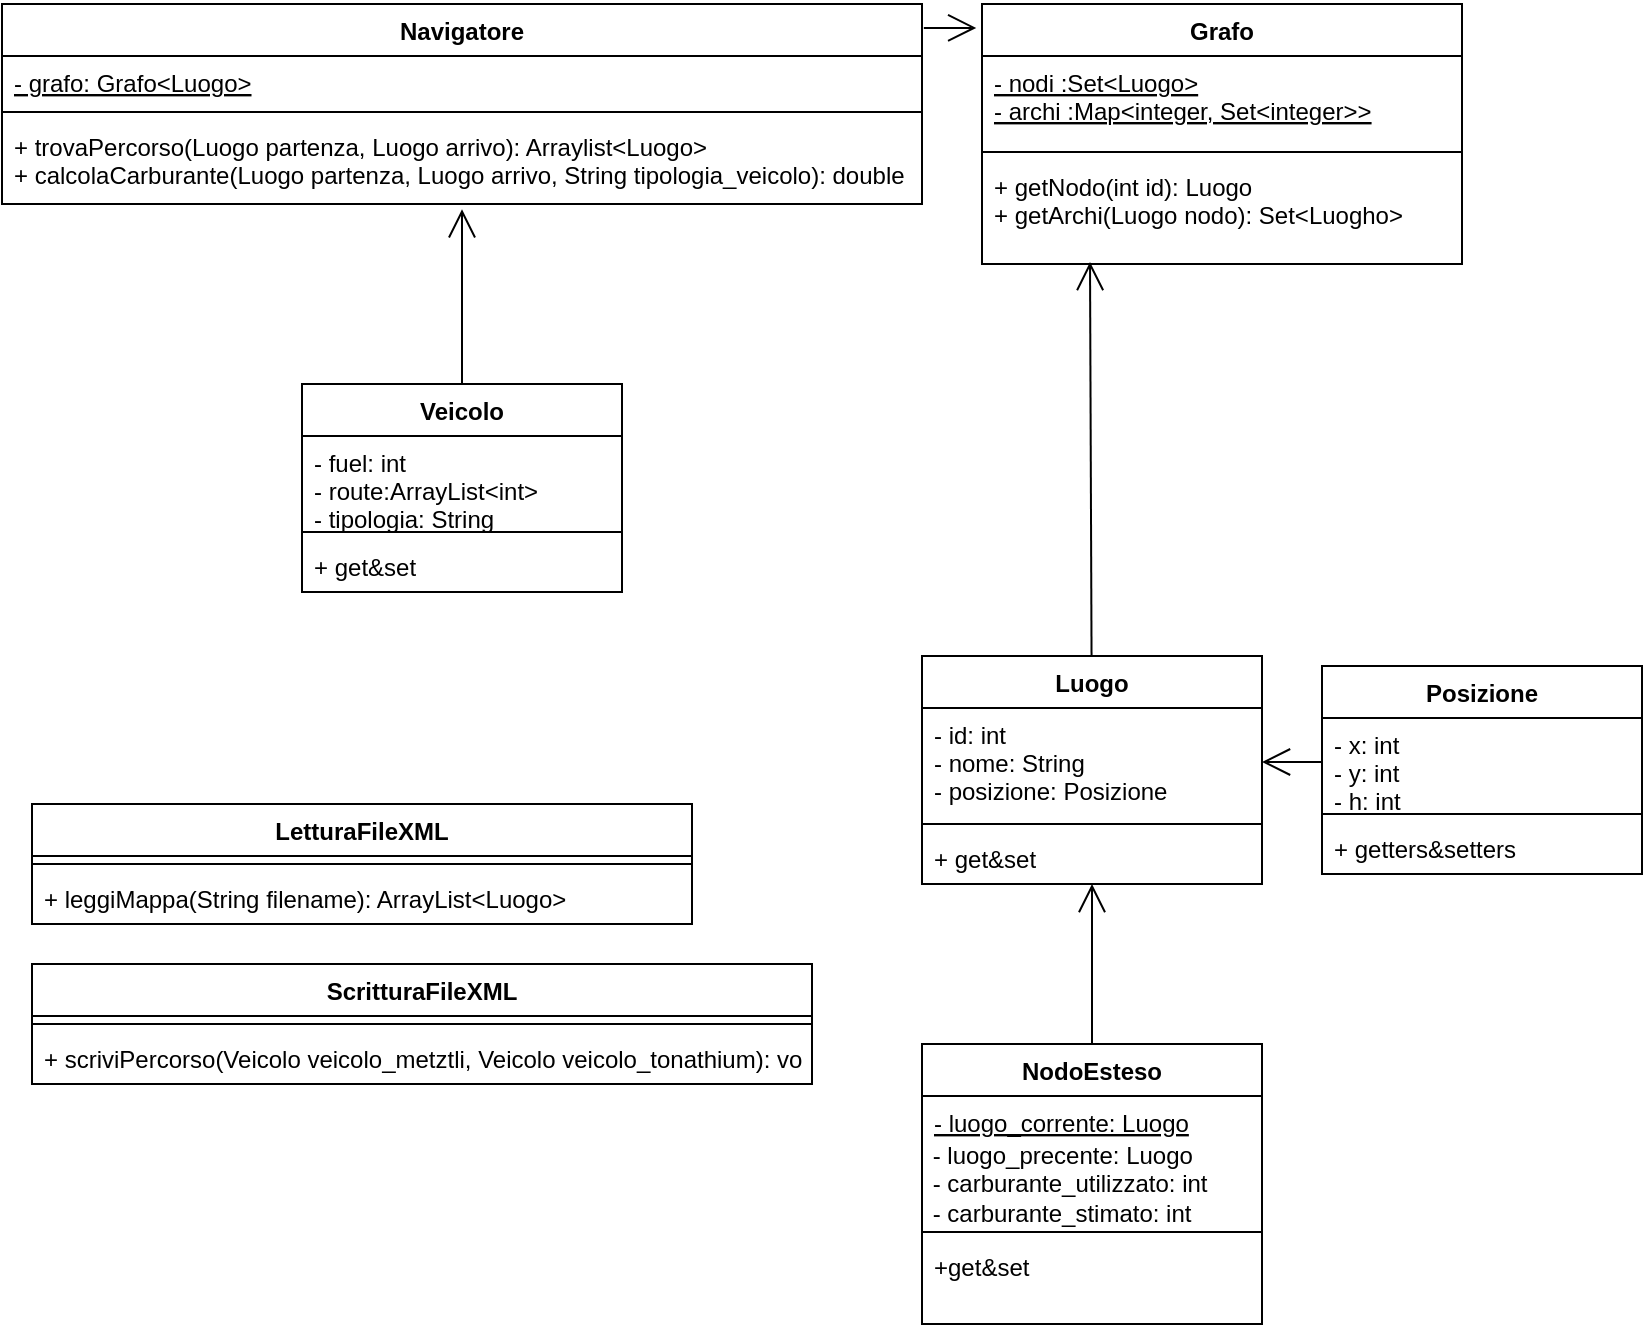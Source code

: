 <mxfile version="14.7.1" type="google"><diagram id="SAUg1iaEECCwMDQgWIOh" name="Page-1"><mxGraphModel dx="1385" dy="609" grid="1" gridSize="10" guides="1" tooltips="1" connect="1" arrows="1" fold="1" page="1" pageScale="1" pageWidth="850" pageHeight="1100" math="0" shadow="0"><root><mxCell id="0"/><mxCell id="1" parent="0"/><mxCell id="A17kL4qUUR7S-fb7vmFo-1" value="Luogo" style="swimlane;fontStyle=1;align=center;verticalAlign=top;childLayout=stackLayout;horizontal=1;startSize=26;horizontalStack=0;resizeParent=1;resizeParentMax=0;resizeLast=0;collapsible=1;marginBottom=0;" parent="1" vertex="1"><mxGeometry x="480" y="366" width="170" height="114" as="geometry"/></mxCell><mxCell id="A17kL4qUUR7S-fb7vmFo-2" value="- id: int&#10;- nome: String&#10;- posizione: Posizione" style="text;strokeColor=none;fillColor=none;align=left;verticalAlign=top;spacingLeft=4;spacingRight=4;overflow=hidden;rotatable=0;points=[[0,0.5],[1,0.5]];portConstraint=eastwest;" parent="A17kL4qUUR7S-fb7vmFo-1" vertex="1"><mxGeometry y="26" width="170" height="54" as="geometry"/></mxCell><mxCell id="A17kL4qUUR7S-fb7vmFo-3" value="" style="line;strokeWidth=1;fillColor=none;align=left;verticalAlign=middle;spacingTop=-1;spacingLeft=3;spacingRight=3;rotatable=0;labelPosition=right;points=[];portConstraint=eastwest;" parent="A17kL4qUUR7S-fb7vmFo-1" vertex="1"><mxGeometry y="80" width="170" height="8" as="geometry"/></mxCell><mxCell id="A17kL4qUUR7S-fb7vmFo-4" value="+ get&amp;set" style="text;strokeColor=none;fillColor=none;align=left;verticalAlign=top;spacingLeft=4;spacingRight=4;overflow=hidden;rotatable=0;points=[[0,0.5],[1,0.5]];portConstraint=eastwest;" parent="A17kL4qUUR7S-fb7vmFo-1" vertex="1"><mxGeometry y="88" width="170" height="26" as="geometry"/></mxCell><mxCell id="A17kL4qUUR7S-fb7vmFo-5" value="Posizione" style="swimlane;fontStyle=1;align=center;verticalAlign=top;childLayout=stackLayout;horizontal=1;startSize=26;horizontalStack=0;resizeParent=1;resizeParentMax=0;resizeLast=0;collapsible=1;marginBottom=0;" parent="1" vertex="1"><mxGeometry x="680" y="371" width="160" height="104" as="geometry"/></mxCell><mxCell id="A17kL4qUUR7S-fb7vmFo-6" value="- x: int&#10;- y: int&#10;- h: int" style="text;strokeColor=none;fillColor=none;align=left;verticalAlign=top;spacingLeft=4;spacingRight=4;overflow=hidden;rotatable=0;points=[[0,0.5],[1,0.5]];portConstraint=eastwest;" parent="A17kL4qUUR7S-fb7vmFo-5" vertex="1"><mxGeometry y="26" width="160" height="44" as="geometry"/></mxCell><mxCell id="A17kL4qUUR7S-fb7vmFo-7" value="" style="line;strokeWidth=1;fillColor=none;align=left;verticalAlign=middle;spacingTop=-1;spacingLeft=3;spacingRight=3;rotatable=0;labelPosition=right;points=[];portConstraint=eastwest;" parent="A17kL4qUUR7S-fb7vmFo-5" vertex="1"><mxGeometry y="70" width="160" height="8" as="geometry"/></mxCell><mxCell id="A17kL4qUUR7S-fb7vmFo-8" value="+ getters&amp;setters" style="text;strokeColor=none;fillColor=none;align=left;verticalAlign=top;spacingLeft=4;spacingRight=4;overflow=hidden;rotatable=0;points=[[0,0.5],[1,0.5]];portConstraint=eastwest;" parent="A17kL4qUUR7S-fb7vmFo-5" vertex="1"><mxGeometry y="78" width="160" height="26" as="geometry"/></mxCell><mxCell id="A17kL4qUUR7S-fb7vmFo-9" value="LetturaFileXML" style="swimlane;fontStyle=1;align=center;verticalAlign=top;childLayout=stackLayout;horizontal=1;startSize=26;horizontalStack=0;resizeParent=1;resizeParentMax=0;resizeLast=0;collapsible=1;marginBottom=0;" parent="1" vertex="1"><mxGeometry x="35" y="440" width="330" height="60" as="geometry"/></mxCell><mxCell id="A17kL4qUUR7S-fb7vmFo-11" value="" style="line;strokeWidth=1;fillColor=none;align=left;verticalAlign=middle;spacingTop=-1;spacingLeft=3;spacingRight=3;rotatable=0;labelPosition=right;points=[];portConstraint=eastwest;" parent="A17kL4qUUR7S-fb7vmFo-9" vertex="1"><mxGeometry y="26" width="330" height="8" as="geometry"/></mxCell><mxCell id="A17kL4qUUR7S-fb7vmFo-12" value="+ leggiMappa(String filename): ArrayList&lt;Luogo&gt;&#10;" style="text;strokeColor=none;fillColor=none;align=left;verticalAlign=top;spacingLeft=4;spacingRight=4;overflow=hidden;rotatable=0;points=[[0,0.5],[1,0.5]];portConstraint=eastwest;" parent="A17kL4qUUR7S-fb7vmFo-9" vertex="1"><mxGeometry y="34" width="330" height="26" as="geometry"/></mxCell><mxCell id="A17kL4qUUR7S-fb7vmFo-13" value="Veicolo" style="swimlane;fontStyle=1;align=center;verticalAlign=top;childLayout=stackLayout;horizontal=1;startSize=26;horizontalStack=0;resizeParent=1;resizeParentMax=0;resizeLast=0;collapsible=1;marginBottom=0;" parent="1" vertex="1"><mxGeometry x="170" y="230" width="160" height="104" as="geometry"/></mxCell><mxCell id="A17kL4qUUR7S-fb7vmFo-14" value="- fuel: int&#10;- route:ArrayList&lt;int&gt;&#10;- tipologia: String" style="text;strokeColor=none;fillColor=none;align=left;verticalAlign=top;spacingLeft=4;spacingRight=4;overflow=hidden;rotatable=0;points=[[0,0.5],[1,0.5]];portConstraint=eastwest;" parent="A17kL4qUUR7S-fb7vmFo-13" vertex="1"><mxGeometry y="26" width="160" height="44" as="geometry"/></mxCell><mxCell id="A17kL4qUUR7S-fb7vmFo-15" value="" style="line;strokeWidth=1;fillColor=none;align=left;verticalAlign=middle;spacingTop=-1;spacingLeft=3;spacingRight=3;rotatable=0;labelPosition=right;points=[];portConstraint=eastwest;" parent="A17kL4qUUR7S-fb7vmFo-13" vertex="1"><mxGeometry y="70" width="160" height="8" as="geometry"/></mxCell><mxCell id="A17kL4qUUR7S-fb7vmFo-16" value="+ get&amp;set" style="text;strokeColor=none;fillColor=none;align=left;verticalAlign=top;spacingLeft=4;spacingRight=4;overflow=hidden;rotatable=0;points=[[0,0.5],[1,0.5]];portConstraint=eastwest;" parent="A17kL4qUUR7S-fb7vmFo-13" vertex="1"><mxGeometry y="78" width="160" height="26" as="geometry"/></mxCell><mxCell id="A17kL4qUUR7S-fb7vmFo-26" value="Grafo" style="swimlane;fontStyle=1;align=center;verticalAlign=top;childLayout=stackLayout;horizontal=1;startSize=26;horizontalStack=0;resizeParent=1;resizeParentMax=0;resizeLast=0;collapsible=1;marginBottom=0;" parent="1" vertex="1"><mxGeometry x="510" y="40" width="240" height="130" as="geometry"/></mxCell><mxCell id="A17kL4qUUR7S-fb7vmFo-27" value="- nodi :Set&lt;Luogo&gt;&#10;- archi :Map&lt;integer, Set&lt;integer&gt;&gt;" style="text;strokeColor=none;fillColor=none;align=left;verticalAlign=top;spacingLeft=4;spacingRight=4;overflow=hidden;rotatable=0;points=[[0,0.5],[1,0.5]];portConstraint=eastwest;fontStyle=4" parent="A17kL4qUUR7S-fb7vmFo-26" vertex="1"><mxGeometry y="26" width="240" height="44" as="geometry"/></mxCell><mxCell id="A17kL4qUUR7S-fb7vmFo-28" value="" style="line;strokeWidth=1;fillColor=none;align=left;verticalAlign=middle;spacingTop=-1;spacingLeft=3;spacingRight=3;rotatable=0;labelPosition=right;points=[];portConstraint=eastwest;" parent="A17kL4qUUR7S-fb7vmFo-26" vertex="1"><mxGeometry y="70" width="240" height="8" as="geometry"/></mxCell><mxCell id="A17kL4qUUR7S-fb7vmFo-29" value="+ getNodo(int id): Luogo&#10;+ getArchi(Luogo nodo): Set&lt;Luogho&gt;&#10;" style="text;strokeColor=none;fillColor=none;align=left;verticalAlign=top;spacingLeft=4;spacingRight=4;overflow=hidden;rotatable=0;points=[[0,0.5],[1,0.5]];portConstraint=eastwest;" parent="A17kL4qUUR7S-fb7vmFo-26" vertex="1"><mxGeometry y="78" width="240" height="52" as="geometry"/></mxCell><mxCell id="A17kL4qUUR7S-fb7vmFo-30" value="NodoEsteso" style="swimlane;fontStyle=1;align=center;verticalAlign=top;childLayout=stackLayout;horizontal=1;startSize=26;horizontalStack=0;resizeParent=1;resizeParentMax=0;resizeLast=0;collapsible=1;marginBottom=0;" parent="1" vertex="1"><mxGeometry x="480" y="560" width="170" height="140" as="geometry"/></mxCell><mxCell id="A17kL4qUUR7S-fb7vmFo-31" value="- luogo_corrente: Luogo&#10;" style="text;strokeColor=none;fillColor=none;align=left;verticalAlign=top;spacingLeft=4;spacingRight=4;overflow=hidden;rotatable=0;points=[[0,0.5],[1,0.5]];portConstraint=eastwest;fontStyle=4" parent="A17kL4qUUR7S-fb7vmFo-30" vertex="1"><mxGeometry y="26" width="170" height="24" as="geometry"/></mxCell><mxCell id="A17kL4qUUR7S-fb7vmFo-38" value="&lt;span&gt;&amp;nbsp;- luogo_precente: Luogo&lt;/span&gt;&lt;br style=&quot;padding: 0px ; margin: 0px&quot;&gt;&lt;span&gt;&amp;nbsp;- carburante_utilizzato: int&lt;/span&gt;&lt;br style=&quot;padding: 0px ; margin: 0px&quot;&gt;&lt;span&gt;&amp;nbsp;- carburante_stimato: int&lt;/span&gt;" style="text;html=1;strokeColor=none;fillColor=none;align=left;verticalAlign=middle;whiteSpace=wrap;rounded=0;" parent="A17kL4qUUR7S-fb7vmFo-30" vertex="1"><mxGeometry y="50" width="170" height="40" as="geometry"/></mxCell><mxCell id="A17kL4qUUR7S-fb7vmFo-32" value="" style="line;strokeWidth=1;fillColor=none;align=left;verticalAlign=middle;spacingTop=-1;spacingLeft=3;spacingRight=3;rotatable=0;labelPosition=right;points=[];portConstraint=eastwest;" parent="A17kL4qUUR7S-fb7vmFo-30" vertex="1"><mxGeometry y="90" width="170" height="8" as="geometry"/></mxCell><mxCell id="A17kL4qUUR7S-fb7vmFo-33" value="+get&amp;set" style="text;strokeColor=none;fillColor=none;align=left;verticalAlign=top;spacingLeft=4;spacingRight=4;overflow=hidden;rotatable=0;points=[[0,0.5],[1,0.5]];portConstraint=eastwest;" parent="A17kL4qUUR7S-fb7vmFo-30" vertex="1"><mxGeometry y="98" width="170" height="42" as="geometry"/></mxCell><mxCell id="A17kL4qUUR7S-fb7vmFo-34" value="Navigatore" style="swimlane;fontStyle=1;align=center;verticalAlign=top;childLayout=stackLayout;horizontal=1;startSize=26;horizontalStack=0;resizeParent=1;resizeParentMax=0;resizeLast=0;collapsible=1;marginBottom=0;" parent="1" vertex="1"><mxGeometry x="20" y="40" width="460" height="100" as="geometry"/></mxCell><mxCell id="A17kL4qUUR7S-fb7vmFo-35" value="- grafo: Grafo&lt;Luogo&gt;" style="text;strokeColor=none;fillColor=none;align=left;verticalAlign=top;spacingLeft=4;spacingRight=4;overflow=hidden;rotatable=0;points=[[0,0.5],[1,0.5]];portConstraint=eastwest;fontStyle=4" parent="A17kL4qUUR7S-fb7vmFo-34" vertex="1"><mxGeometry y="26" width="460" height="24" as="geometry"/></mxCell><mxCell id="A17kL4qUUR7S-fb7vmFo-36" value="" style="line;strokeWidth=1;fillColor=none;align=left;verticalAlign=middle;spacingTop=-1;spacingLeft=3;spacingRight=3;rotatable=0;labelPosition=right;points=[];portConstraint=eastwest;" parent="A17kL4qUUR7S-fb7vmFo-34" vertex="1"><mxGeometry y="50" width="460" height="8" as="geometry"/></mxCell><mxCell id="A17kL4qUUR7S-fb7vmFo-37" value="+ trovaPercorso(Luogo partenza, Luogo arrivo): Arraylist&lt;Luogo&gt;&#10;+ calcolaCarburante(Luogo partenza, Luogo arrivo, String tipologia_veicolo): double " style="text;strokeColor=none;fillColor=none;align=left;verticalAlign=top;spacingLeft=4;spacingRight=4;overflow=hidden;rotatable=0;points=[[0,0.5],[1,0.5]];portConstraint=eastwest;" parent="A17kL4qUUR7S-fb7vmFo-34" vertex="1"><mxGeometry y="58" width="460" height="42" as="geometry"/></mxCell><mxCell id="q8Z4GnMneG-toIwVJKgP-1" value="ScritturaFileXML" style="swimlane;fontStyle=1;align=center;verticalAlign=top;childLayout=stackLayout;horizontal=1;startSize=26;horizontalStack=0;resizeParent=1;resizeParentMax=0;resizeLast=0;collapsible=1;marginBottom=0;" vertex="1" parent="1"><mxGeometry x="35" y="520" width="390" height="60" as="geometry"/></mxCell><mxCell id="q8Z4GnMneG-toIwVJKgP-3" value="" style="line;strokeWidth=1;fillColor=none;align=left;verticalAlign=middle;spacingTop=-1;spacingLeft=3;spacingRight=3;rotatable=0;labelPosition=right;points=[];portConstraint=eastwest;" vertex="1" parent="q8Z4GnMneG-toIwVJKgP-1"><mxGeometry y="26" width="390" height="8" as="geometry"/></mxCell><mxCell id="q8Z4GnMneG-toIwVJKgP-4" value="+ scriviPercorso(Veicolo veicolo_metztli, Veicolo veicolo_tonathium): void" style="text;strokeColor=none;fillColor=none;align=left;verticalAlign=top;spacingLeft=4;spacingRight=4;overflow=hidden;rotatable=0;points=[[0,0.5],[1,0.5]];portConstraint=eastwest;" vertex="1" parent="q8Z4GnMneG-toIwVJKgP-1"><mxGeometry y="34" width="390" height="26" as="geometry"/></mxCell><mxCell id="q8Z4GnMneG-toIwVJKgP-6" value="" style="endArrow=open;endFill=1;endSize=12;html=1;entryX=0.225;entryY=0.981;entryDx=0;entryDy=0;entryPerimeter=0;" edge="1" parent="1" source="A17kL4qUUR7S-fb7vmFo-1" target="A17kL4qUUR7S-fb7vmFo-29"><mxGeometry width="160" relative="1" as="geometry"><mxPoint x="538" y="190" as="sourcePoint"/><mxPoint x="670" y="170" as="targetPoint"/><Array as="points"/></mxGeometry></mxCell><mxCell id="q8Z4GnMneG-toIwVJKgP-7" value="" style="endArrow=open;endFill=1;endSize=12;html=1;entryX=1;entryY=0.5;entryDx=0;entryDy=0;exitX=0;exitY=0.5;exitDx=0;exitDy=0;" edge="1" parent="1" source="A17kL4qUUR7S-fb7vmFo-6" target="A17kL4qUUR7S-fb7vmFo-2"><mxGeometry width="160" relative="1" as="geometry"><mxPoint x="650" y="360" as="sourcePoint"/><mxPoint x="810" y="360" as="targetPoint"/><Array as="points"/></mxGeometry></mxCell><mxCell id="q8Z4GnMneG-toIwVJKgP-9" value="" style="endArrow=open;endFill=1;endSize=12;html=1;entryX=-0.012;entryY=0.092;entryDx=0;entryDy=0;entryPerimeter=0;exitX=1.002;exitY=0.12;exitDx=0;exitDy=0;exitPerimeter=0;" edge="1" parent="1" source="A17kL4qUUR7S-fb7vmFo-34" target="A17kL4qUUR7S-fb7vmFo-26"><mxGeometry width="160" relative="1" as="geometry"><mxPoint x="480" y="110" as="sourcePoint"/><mxPoint x="640" y="110" as="targetPoint"/></mxGeometry></mxCell><mxCell id="q8Z4GnMneG-toIwVJKgP-11" value="" style="endArrow=open;endFill=1;endSize=12;html=1;exitX=0.5;exitY=0;exitDx=0;exitDy=0;" edge="1" parent="1" source="A17kL4qUUR7S-fb7vmFo-30" target="A17kL4qUUR7S-fb7vmFo-4"><mxGeometry width="160" relative="1" as="geometry"><mxPoint x="510" y="530" as="sourcePoint"/><mxPoint x="670" y="530" as="targetPoint"/></mxGeometry></mxCell><mxCell id="q8Z4GnMneG-toIwVJKgP-12" value="" style="endArrow=open;endFill=1;endSize=12;html=1;exitX=0.5;exitY=0;exitDx=0;exitDy=0;entryX=0.5;entryY=1.063;entryDx=0;entryDy=0;entryPerimeter=0;" edge="1" parent="1" source="A17kL4qUUR7S-fb7vmFo-13" target="A17kL4qUUR7S-fb7vmFo-37"><mxGeometry width="160" relative="1" as="geometry"><mxPoint x="230" y="200" as="sourcePoint"/><mxPoint x="390" y="200" as="targetPoint"/></mxGeometry></mxCell></root></mxGraphModel></diagram></mxfile>